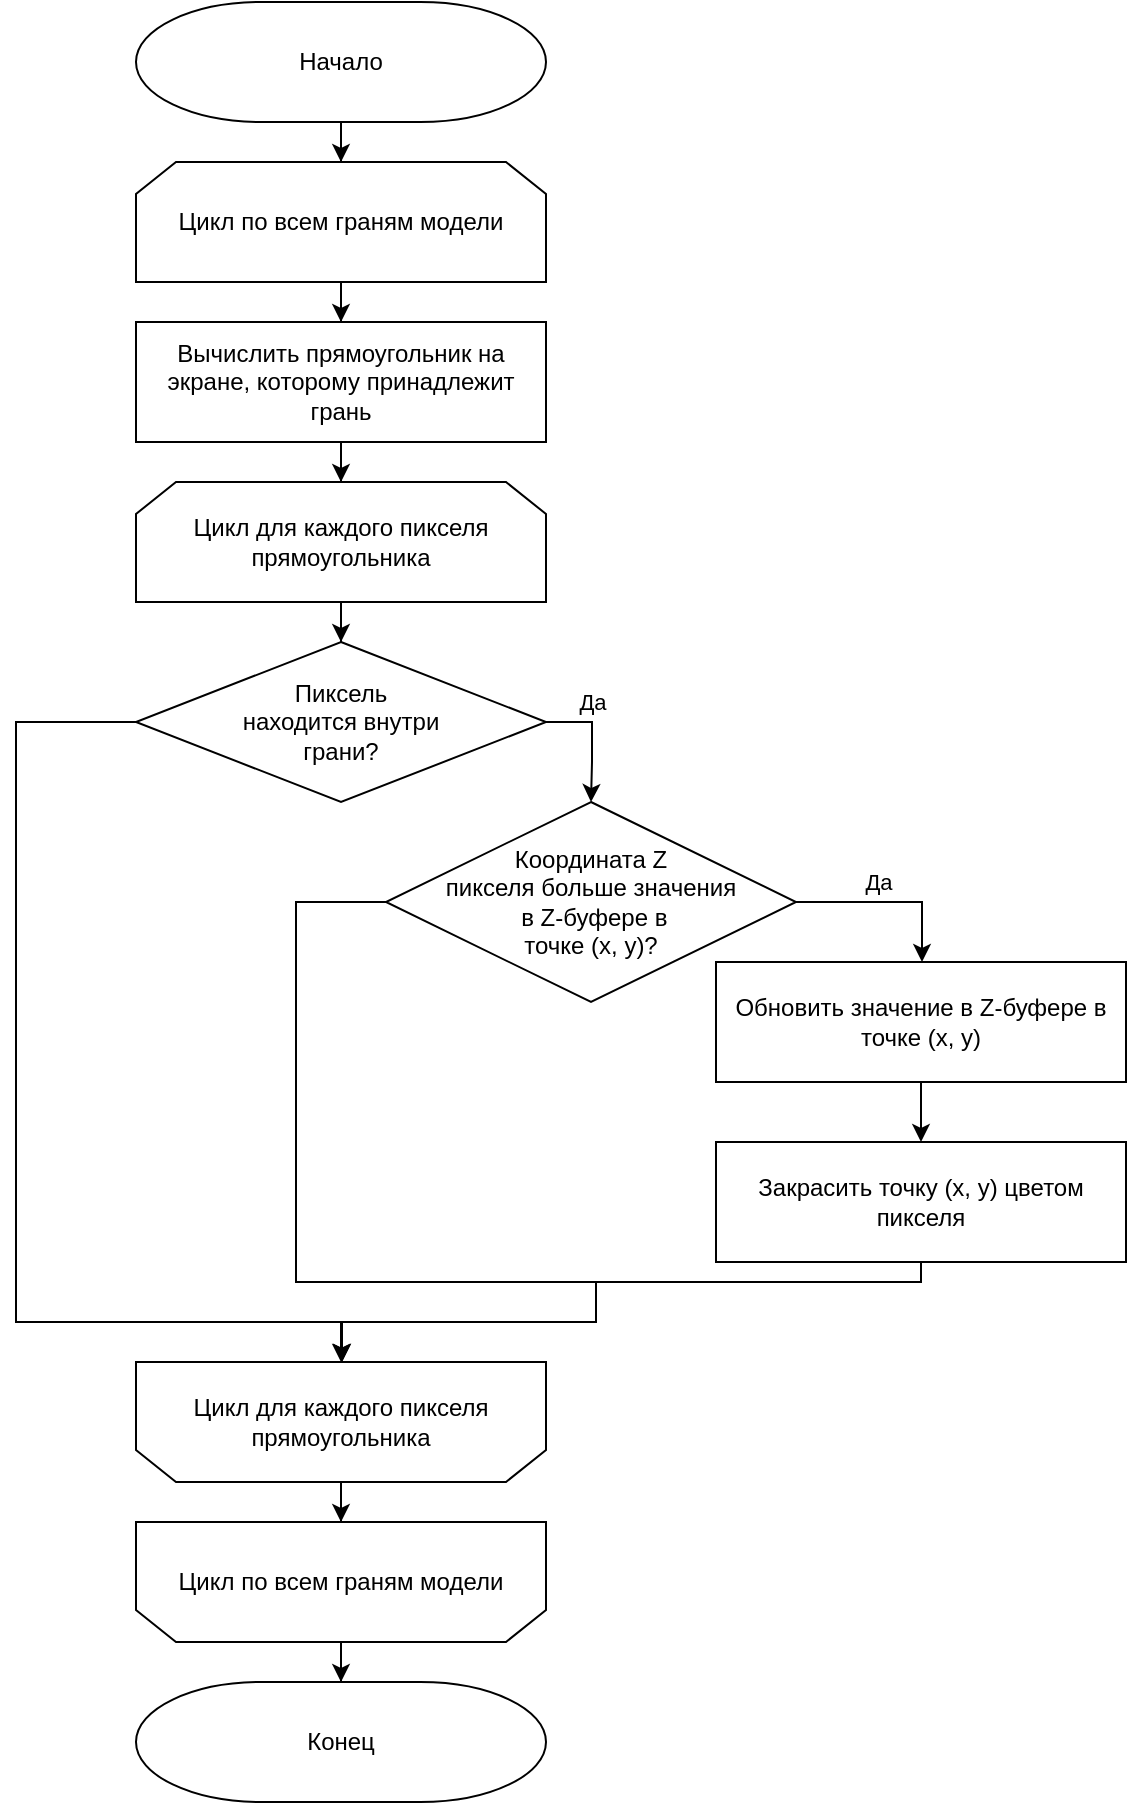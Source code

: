 <mxfile version="20.3.0" type="device"><diagram id="1n9McC-CyAu9yzcJS5gC" name="Page-1"><mxGraphModel dx="1422" dy="868" grid="1" gridSize="10" guides="1" tooltips="1" connect="1" arrows="1" fold="1" page="1" pageScale="1" pageWidth="850" pageHeight="1100" math="0" shadow="0"><root><mxCell id="0"/><mxCell id="1" parent="0"/><mxCell id="5PBJs9nCZrDgBbX914tK-14" style="edgeStyle=orthogonalEdgeStyle;rounded=0;orthogonalLoop=1;jettySize=auto;html=1;" edge="1" parent="1" source="5PBJs9nCZrDgBbX914tK-1" target="5PBJs9nCZrDgBbX914tK-2"><mxGeometry relative="1" as="geometry"/></mxCell><mxCell id="5PBJs9nCZrDgBbX914tK-1" value="Начало" style="strokeWidth=1;html=1;shape=mxgraph.flowchart.terminator;whiteSpace=wrap;" vertex="1" parent="1"><mxGeometry x="300" y="60" width="205" height="60" as="geometry"/></mxCell><mxCell id="5PBJs9nCZrDgBbX914tK-13" style="edgeStyle=orthogonalEdgeStyle;rounded=0;orthogonalLoop=1;jettySize=auto;html=1;" edge="1" parent="1" source="5PBJs9nCZrDgBbX914tK-2" target="5PBJs9nCZrDgBbX914tK-4"><mxGeometry relative="1" as="geometry"/></mxCell><mxCell id="5PBJs9nCZrDgBbX914tK-2" value="Цикл по всем граням модели" style="shape=loopLimit;whiteSpace=wrap;html=1;shadow=0;sketch=0;strokeWidth=1;gradientColor=none;" vertex="1" parent="1"><mxGeometry x="300" y="140" width="205" height="60" as="geometry"/></mxCell><mxCell id="5PBJs9nCZrDgBbX914tK-15" style="edgeStyle=orthogonalEdgeStyle;rounded=0;orthogonalLoop=1;jettySize=auto;html=1;" edge="1" parent="1" source="5PBJs9nCZrDgBbX914tK-4" target="5PBJs9nCZrDgBbX914tK-6"><mxGeometry relative="1" as="geometry"/></mxCell><mxCell id="5PBJs9nCZrDgBbX914tK-4" value="Вычислить прямоугольник на экране, которому принадлежит грань" style="rounded=0;whiteSpace=wrap;html=1;" vertex="1" parent="1"><mxGeometry x="300" y="220" width="205" height="60" as="geometry"/></mxCell><mxCell id="5PBJs9nCZrDgBbX914tK-16" style="edgeStyle=orthogonalEdgeStyle;rounded=0;orthogonalLoop=1;jettySize=auto;html=1;" edge="1" parent="1" source="5PBJs9nCZrDgBbX914tK-6" target="5PBJs9nCZrDgBbX914tK-7"><mxGeometry relative="1" as="geometry"/></mxCell><mxCell id="5PBJs9nCZrDgBbX914tK-6" value="Цикл для каждого пикселя прямоугольника" style="shape=loopLimit;whiteSpace=wrap;html=1;shadow=0;sketch=0;strokeWidth=1;gradientColor=none;" vertex="1" parent="1"><mxGeometry x="300" y="300" width="205" height="60" as="geometry"/></mxCell><mxCell id="5PBJs9nCZrDgBbX914tK-17" style="edgeStyle=orthogonalEdgeStyle;rounded=0;orthogonalLoop=1;jettySize=auto;html=1;entryX=0.5;entryY=0;entryDx=0;entryDy=0;" edge="1" parent="1" source="5PBJs9nCZrDgBbX914tK-7" target="5PBJs9nCZrDgBbX914tK-8"><mxGeometry relative="1" as="geometry"><Array as="points"><mxPoint x="528" y="420"/><mxPoint x="528" y="440"/></Array></mxGeometry></mxCell><mxCell id="5PBJs9nCZrDgBbX914tK-25" value="Да" style="edgeLabel;html=1;align=center;verticalAlign=middle;resizable=0;points=[];" vertex="1" connectable="0" parent="5PBJs9nCZrDgBbX914tK-17"><mxGeometry x="-0.333" y="2" relative="1" as="geometry"><mxPoint x="2" y="-8" as="offset"/></mxGeometry></mxCell><mxCell id="5PBJs9nCZrDgBbX914tK-27" style="edgeStyle=orthogonalEdgeStyle;rounded=0;orthogonalLoop=1;jettySize=auto;html=1;entryX=0.5;entryY=0;entryDx=0;entryDy=0;" edge="1" parent="1" source="5PBJs9nCZrDgBbX914tK-7" target="5PBJs9nCZrDgBbX914tK-11"><mxGeometry relative="1" as="geometry"><Array as="points"><mxPoint x="240" y="420"/><mxPoint x="240" y="720"/><mxPoint x="403" y="720"/></Array></mxGeometry></mxCell><mxCell id="5PBJs9nCZrDgBbX914tK-7" value="Пиксель&lt;br&gt;находится внутри&lt;br&gt;грани?" style="rhombus;whiteSpace=wrap;html=1;" vertex="1" parent="1"><mxGeometry x="300" y="380" width="205" height="80" as="geometry"/></mxCell><mxCell id="5PBJs9nCZrDgBbX914tK-18" style="edgeStyle=orthogonalEdgeStyle;rounded=0;orthogonalLoop=1;jettySize=auto;html=1;" edge="1" parent="1" source="5PBJs9nCZrDgBbX914tK-8" target="5PBJs9nCZrDgBbX914tK-9"><mxGeometry relative="1" as="geometry"><Array as="points"><mxPoint x="693" y="510"/></Array></mxGeometry></mxCell><mxCell id="5PBJs9nCZrDgBbX914tK-24" value="Да" style="edgeLabel;html=1;align=center;verticalAlign=middle;resizable=0;points=[];" vertex="1" connectable="0" parent="5PBJs9nCZrDgBbX914tK-18"><mxGeometry x="-0.118" y="1" relative="1" as="geometry"><mxPoint y="-9" as="offset"/></mxGeometry></mxCell><mxCell id="5PBJs9nCZrDgBbX914tK-26" style="edgeStyle=orthogonalEdgeStyle;rounded=0;orthogonalLoop=1;jettySize=auto;html=1;" edge="1" parent="1" source="5PBJs9nCZrDgBbX914tK-8" target="5PBJs9nCZrDgBbX914tK-11"><mxGeometry relative="1" as="geometry"><Array as="points"><mxPoint x="380" y="510"/><mxPoint x="380" y="700"/><mxPoint x="530" y="700"/><mxPoint x="530" y="720"/><mxPoint x="403" y="720"/></Array></mxGeometry></mxCell><mxCell id="5PBJs9nCZrDgBbX914tK-8" value="Координата Z &lt;br&gt;пикселя больше значения&lt;br&gt;&amp;nbsp;в Z-буфере в&lt;br&gt;точке (x, y)?" style="rhombus;whiteSpace=wrap;html=1;" vertex="1" parent="1"><mxGeometry x="425" y="460" width="205" height="100" as="geometry"/></mxCell><mxCell id="5PBJs9nCZrDgBbX914tK-19" style="edgeStyle=orthogonalEdgeStyle;rounded=0;orthogonalLoop=1;jettySize=auto;html=1;" edge="1" parent="1" source="5PBJs9nCZrDgBbX914tK-9" target="5PBJs9nCZrDgBbX914tK-10"><mxGeometry relative="1" as="geometry"/></mxCell><mxCell id="5PBJs9nCZrDgBbX914tK-9" value="Обновить значение в Z-буфере в точке (x, y)" style="rounded=0;whiteSpace=wrap;html=1;" vertex="1" parent="1"><mxGeometry x="590" y="540" width="205" height="60" as="geometry"/></mxCell><mxCell id="5PBJs9nCZrDgBbX914tK-20" style="edgeStyle=orthogonalEdgeStyle;rounded=0;orthogonalLoop=1;jettySize=auto;html=1;" edge="1" parent="1" source="5PBJs9nCZrDgBbX914tK-10" target="5PBJs9nCZrDgBbX914tK-11"><mxGeometry relative="1" as="geometry"><Array as="points"><mxPoint x="693" y="700"/><mxPoint x="530" y="700"/><mxPoint x="530" y="720"/><mxPoint x="403" y="720"/></Array></mxGeometry></mxCell><mxCell id="5PBJs9nCZrDgBbX914tK-10" value="Закрасить точку (x, y) цветом пикселя" style="rounded=0;whiteSpace=wrap;html=1;" vertex="1" parent="1"><mxGeometry x="590" y="630" width="205" height="60" as="geometry"/></mxCell><mxCell id="5PBJs9nCZrDgBbX914tK-21" style="edgeStyle=orthogonalEdgeStyle;rounded=0;orthogonalLoop=1;jettySize=auto;html=1;" edge="1" parent="1" source="5PBJs9nCZrDgBbX914tK-11" target="5PBJs9nCZrDgBbX914tK-12"><mxGeometry relative="1" as="geometry"/></mxCell><mxCell id="5PBJs9nCZrDgBbX914tK-11" value="Цикл для каждого пикселя прямоугольника" style="shape=loopLimit;whiteSpace=wrap;html=1;shadow=0;sketch=0;strokeWidth=1;gradientColor=none;flipV=1;" vertex="1" parent="1"><mxGeometry x="300" y="740" width="205" height="60" as="geometry"/></mxCell><mxCell id="5PBJs9nCZrDgBbX914tK-23" style="edgeStyle=orthogonalEdgeStyle;rounded=0;orthogonalLoop=1;jettySize=auto;html=1;" edge="1" parent="1" source="5PBJs9nCZrDgBbX914tK-12" target="5PBJs9nCZrDgBbX914tK-22"><mxGeometry relative="1" as="geometry"/></mxCell><mxCell id="5PBJs9nCZrDgBbX914tK-12" value="Цикл по всем граням модели" style="shape=loopLimit;whiteSpace=wrap;html=1;shadow=0;sketch=0;strokeWidth=1;gradientColor=none;flipV=1;" vertex="1" parent="1"><mxGeometry x="300" y="820" width="205" height="60" as="geometry"/></mxCell><mxCell id="5PBJs9nCZrDgBbX914tK-22" value="Конец" style="strokeWidth=1;html=1;shape=mxgraph.flowchart.terminator;whiteSpace=wrap;" vertex="1" parent="1"><mxGeometry x="300" y="900" width="205" height="60" as="geometry"/></mxCell></root></mxGraphModel></diagram></mxfile>